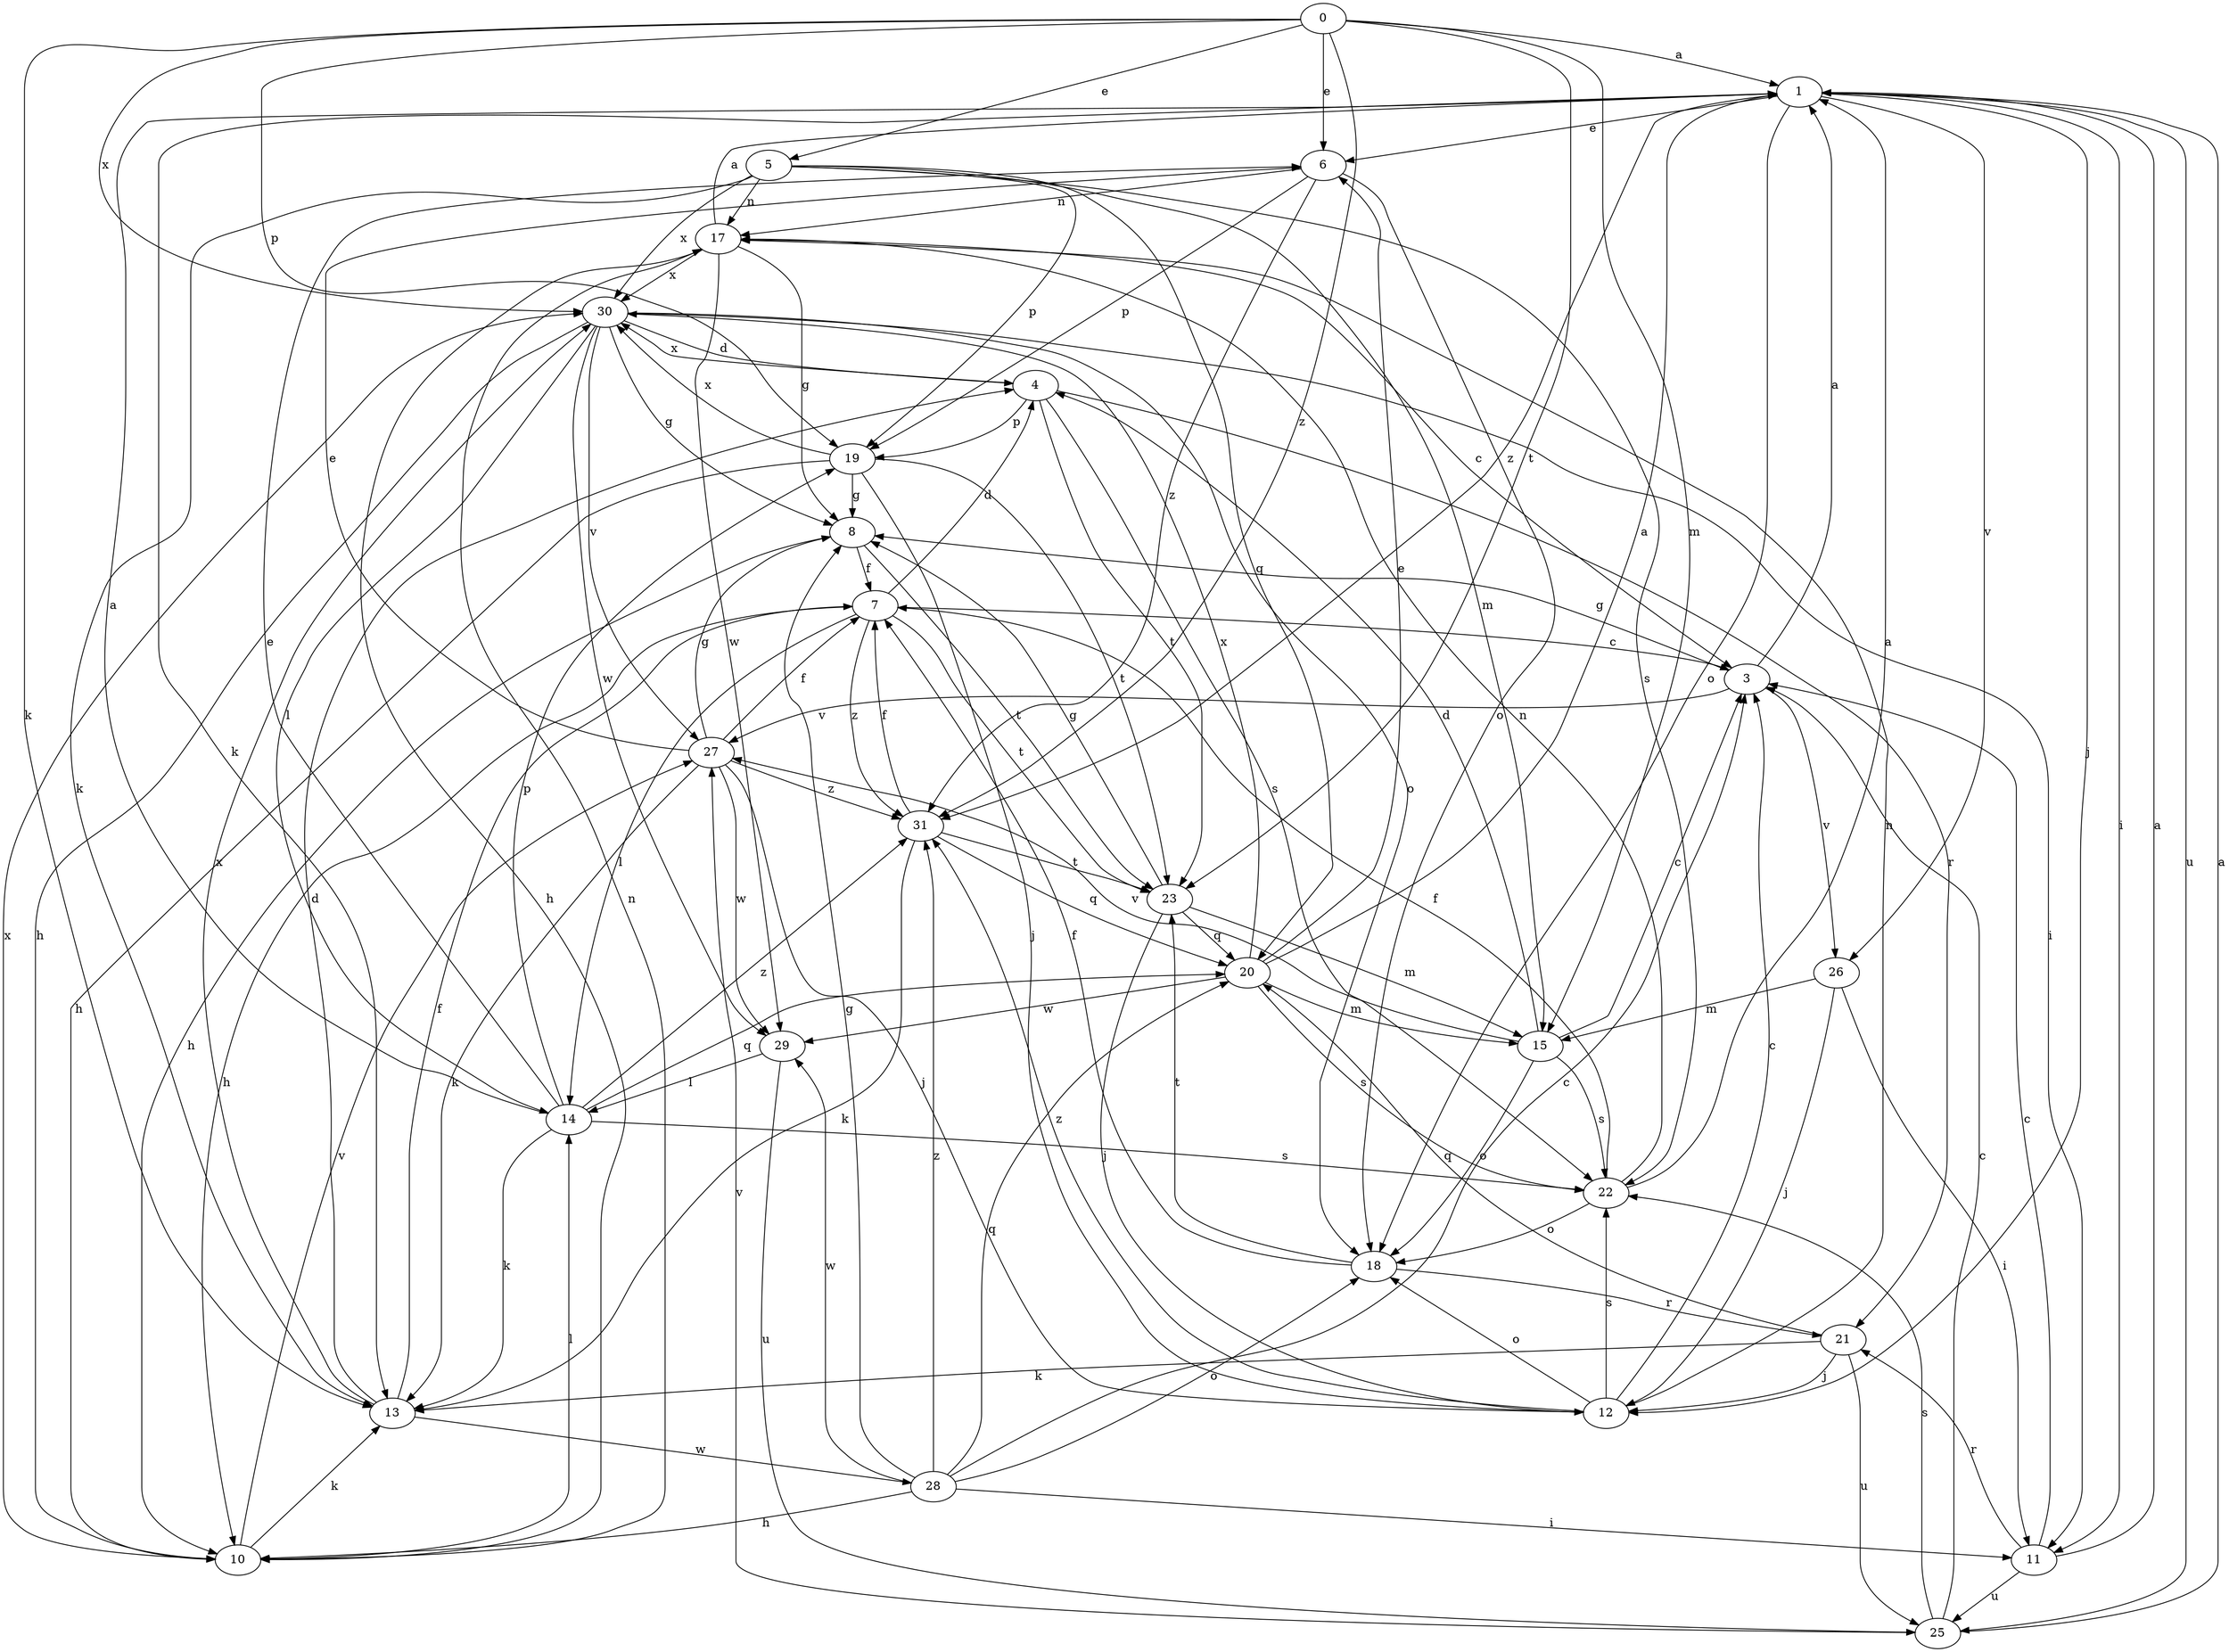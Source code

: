 strict digraph  {
0;
1;
3;
4;
5;
6;
7;
8;
10;
11;
12;
13;
14;
15;
17;
18;
19;
20;
21;
22;
23;
25;
26;
27;
28;
29;
30;
31;
0 -> 1  [label=a];
0 -> 5  [label=e];
0 -> 6  [label=e];
0 -> 13  [label=k];
0 -> 15  [label=m];
0 -> 19  [label=p];
0 -> 23  [label=t];
0 -> 30  [label=x];
0 -> 31  [label=z];
1 -> 6  [label=e];
1 -> 11  [label=i];
1 -> 12  [label=j];
1 -> 13  [label=k];
1 -> 18  [label=o];
1 -> 25  [label=u];
1 -> 26  [label=v];
1 -> 31  [label=z];
3 -> 1  [label=a];
3 -> 8  [label=g];
3 -> 26  [label=v];
3 -> 27  [label=v];
4 -> 19  [label=p];
4 -> 21  [label=r];
4 -> 22  [label=s];
4 -> 23  [label=t];
4 -> 30  [label=x];
5 -> 13  [label=k];
5 -> 15  [label=m];
5 -> 17  [label=n];
5 -> 19  [label=p];
5 -> 20  [label=q];
5 -> 22  [label=s];
5 -> 30  [label=x];
6 -> 17  [label=n];
6 -> 18  [label=o];
6 -> 19  [label=p];
6 -> 31  [label=z];
7 -> 3  [label=c];
7 -> 4  [label=d];
7 -> 10  [label=h];
7 -> 14  [label=l];
7 -> 23  [label=t];
7 -> 31  [label=z];
8 -> 7  [label=f];
8 -> 10  [label=h];
8 -> 23  [label=t];
10 -> 13  [label=k];
10 -> 14  [label=l];
10 -> 17  [label=n];
10 -> 27  [label=v];
10 -> 30  [label=x];
11 -> 1  [label=a];
11 -> 3  [label=c];
11 -> 21  [label=r];
11 -> 25  [label=u];
12 -> 3  [label=c];
12 -> 17  [label=n];
12 -> 18  [label=o];
12 -> 22  [label=s];
12 -> 31  [label=z];
13 -> 4  [label=d];
13 -> 7  [label=f];
13 -> 28  [label=w];
13 -> 30  [label=x];
14 -> 1  [label=a];
14 -> 6  [label=e];
14 -> 13  [label=k];
14 -> 19  [label=p];
14 -> 20  [label=q];
14 -> 22  [label=s];
14 -> 31  [label=z];
15 -> 3  [label=c];
15 -> 4  [label=d];
15 -> 18  [label=o];
15 -> 22  [label=s];
15 -> 27  [label=v];
17 -> 1  [label=a];
17 -> 3  [label=c];
17 -> 8  [label=g];
17 -> 10  [label=h];
17 -> 29  [label=w];
17 -> 30  [label=x];
18 -> 7  [label=f];
18 -> 21  [label=r];
18 -> 23  [label=t];
19 -> 8  [label=g];
19 -> 10  [label=h];
19 -> 12  [label=j];
19 -> 23  [label=t];
19 -> 30  [label=x];
20 -> 1  [label=a];
20 -> 6  [label=e];
20 -> 15  [label=m];
20 -> 22  [label=s];
20 -> 29  [label=w];
20 -> 30  [label=x];
21 -> 12  [label=j];
21 -> 13  [label=k];
21 -> 20  [label=q];
21 -> 25  [label=u];
22 -> 1  [label=a];
22 -> 7  [label=f];
22 -> 17  [label=n];
22 -> 18  [label=o];
23 -> 8  [label=g];
23 -> 12  [label=j];
23 -> 15  [label=m];
23 -> 20  [label=q];
25 -> 1  [label=a];
25 -> 3  [label=c];
25 -> 22  [label=s];
25 -> 27  [label=v];
26 -> 11  [label=i];
26 -> 12  [label=j];
26 -> 15  [label=m];
27 -> 6  [label=e];
27 -> 7  [label=f];
27 -> 8  [label=g];
27 -> 12  [label=j];
27 -> 13  [label=k];
27 -> 29  [label=w];
27 -> 31  [label=z];
28 -> 3  [label=c];
28 -> 8  [label=g];
28 -> 10  [label=h];
28 -> 11  [label=i];
28 -> 18  [label=o];
28 -> 20  [label=q];
28 -> 29  [label=w];
28 -> 31  [label=z];
29 -> 14  [label=l];
29 -> 25  [label=u];
30 -> 4  [label=d];
30 -> 8  [label=g];
30 -> 10  [label=h];
30 -> 11  [label=i];
30 -> 14  [label=l];
30 -> 18  [label=o];
30 -> 27  [label=v];
30 -> 29  [label=w];
31 -> 7  [label=f];
31 -> 13  [label=k];
31 -> 20  [label=q];
31 -> 23  [label=t];
}
